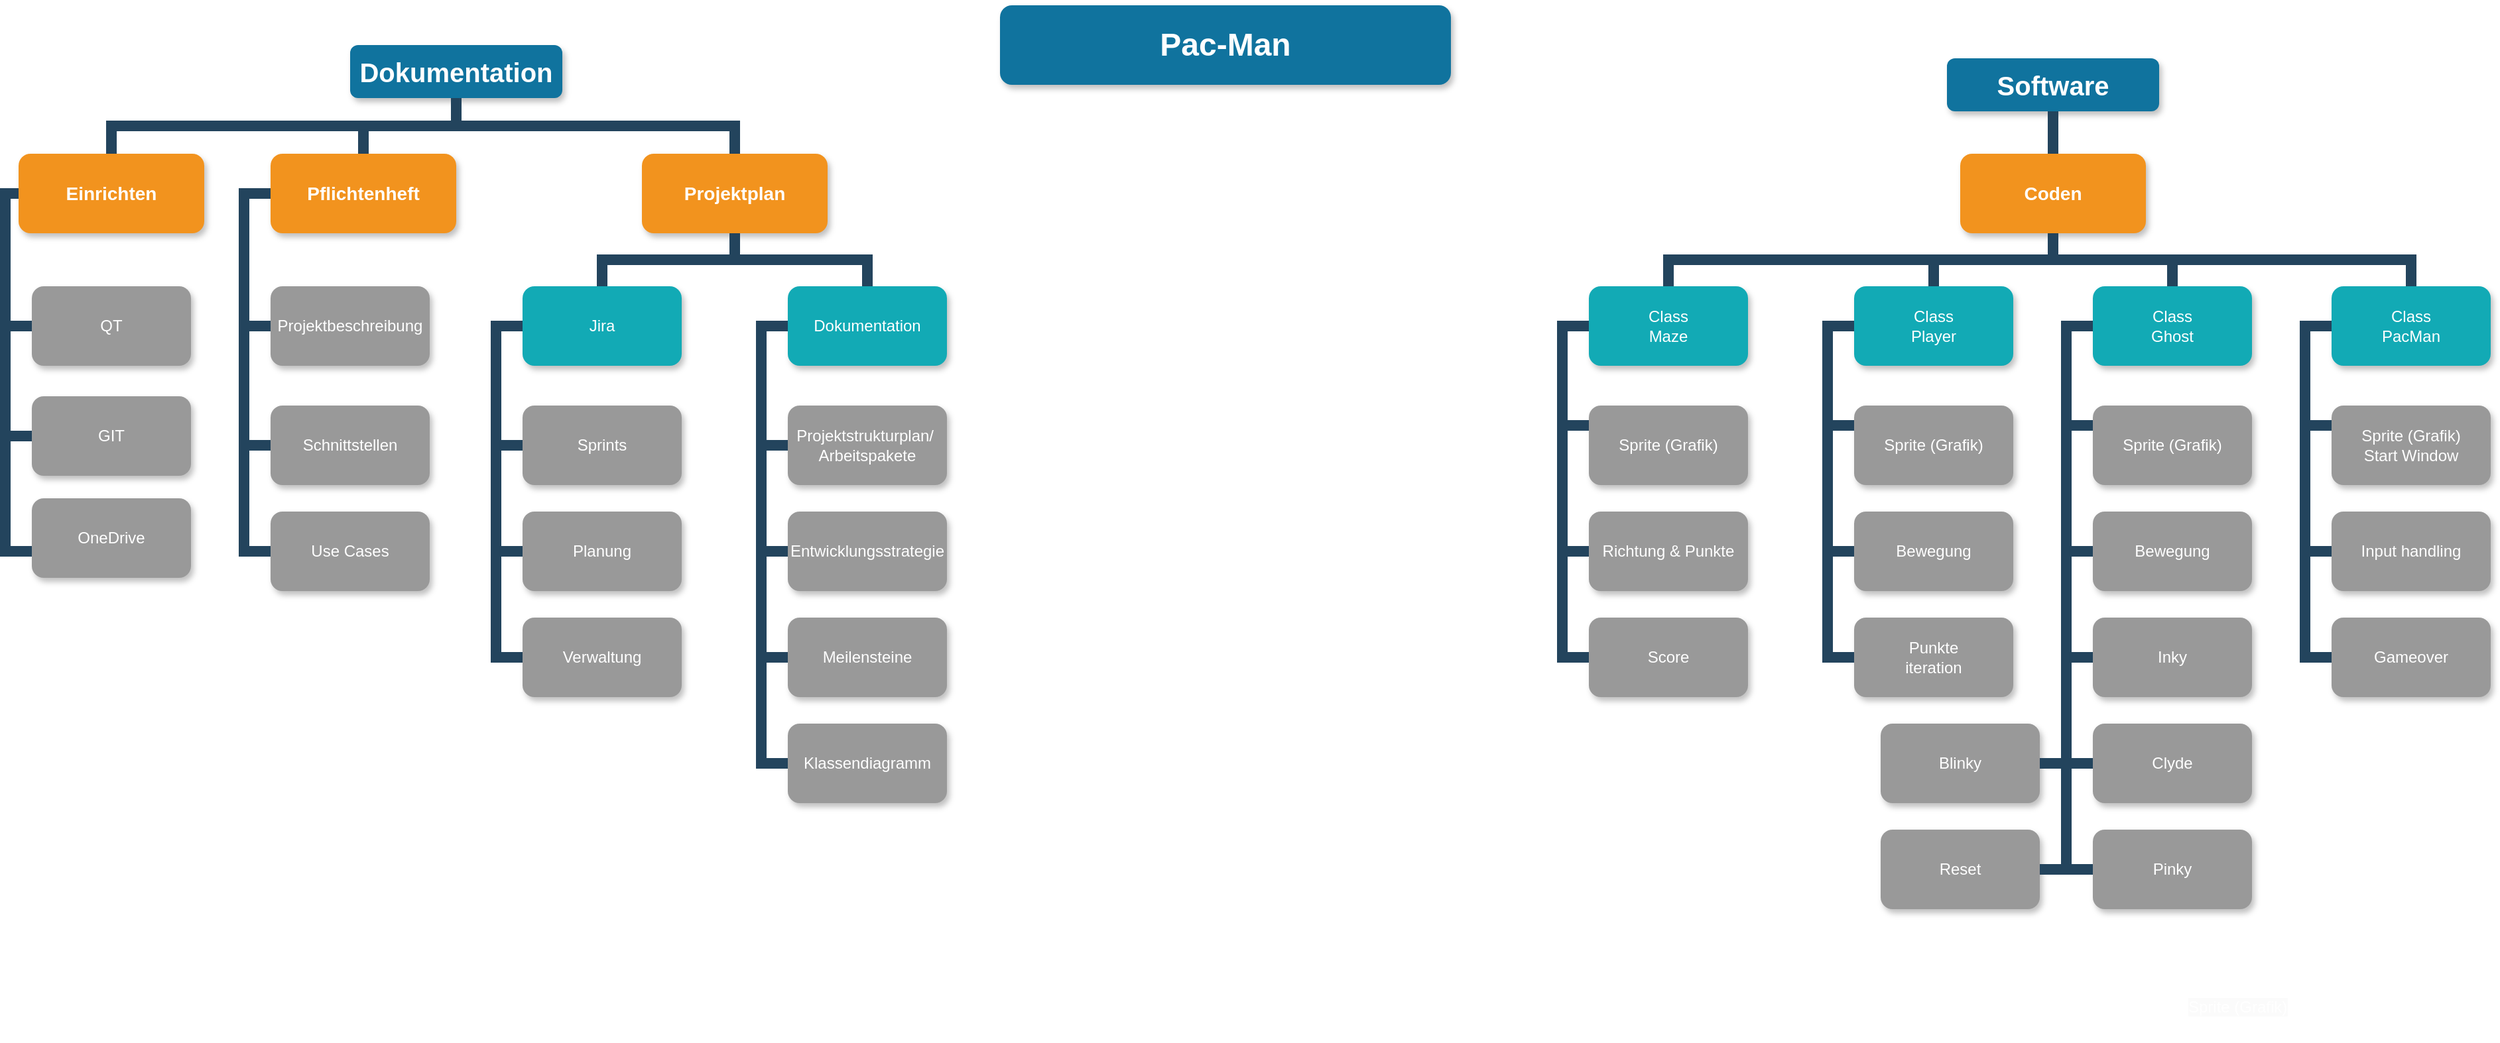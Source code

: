<mxfile version="22.1.5" type="github">
  <diagram name="Page-1" id="64c3da0e-402f-94eb-ee01-a36477274f13">
    <mxGraphModel dx="1134" dy="1466" grid="0" gridSize="10" guides="1" tooltips="1" connect="1" arrows="1" fold="1" page="1" pageScale="1" pageWidth="1169" pageHeight="826" background="none" math="0" shadow="0">
      <root>
        <mxCell id="0" />
        <mxCell id="1" parent="0" />
        <mxCell id="2" value="Dokumentation" style="whiteSpace=wrap;rounded=1;shadow=1;fillColor=#10739E;strokeColor=none;fontColor=#FFFFFF;fontStyle=1;fontSize=20;" parent="1" vertex="1">
          <mxGeometry x="490" y="-780" width="160" height="40" as="geometry" />
        </mxCell>
        <mxCell id="4" value="Einrichten" style="whiteSpace=wrap;rounded=1;fillColor=#F2931E;strokeColor=none;shadow=1;fontColor=#FFFFFF;fontStyle=1;fontSize=14" parent="1" vertex="1">
          <mxGeometry x="240" y="-698.0" width="140" height="60" as="geometry" />
        </mxCell>
        <mxCell id="5" value="Coden" style="whiteSpace=wrap;rounded=1;fillColor=#F2931E;strokeColor=none;shadow=1;fontColor=#FFFFFF;fontStyle=1;fontSize=14" parent="1" vertex="1">
          <mxGeometry x="1704" y="-698.0" width="140" height="60" as="geometry" />
        </mxCell>
        <mxCell id="6" value="Pflichtenheft" style="whiteSpace=wrap;rounded=1;fillColor=#F2931E;strokeColor=none;shadow=1;fontColor=#FFFFFF;fontStyle=1;fontSize=14" parent="1" vertex="1">
          <mxGeometry x="430" y="-698.0" width="140" height="60" as="geometry" />
        </mxCell>
        <mxCell id="7" value="Projektplan" style="whiteSpace=wrap;rounded=1;fillColor=#F2931E;strokeColor=none;shadow=1;fontColor=#FFFFFF;fontStyle=1;fontSize=14" parent="1" vertex="1">
          <mxGeometry x="710" y="-698.0" width="140" height="60" as="geometry" />
        </mxCell>
        <mxCell id="45" value="QT" style="whiteSpace=wrap;rounded=1;fillColor=#999999;strokeColor=none;shadow=1;fontColor=#FFFFFF;fontStyle=0" parent="1" vertex="1">
          <mxGeometry x="250.0" y="-598.0" width="120" height="60" as="geometry" />
        </mxCell>
        <mxCell id="46" value="GIT" style="whiteSpace=wrap;rounded=1;fillColor=#999999;strokeColor=none;shadow=1;fontColor=#FFFFFF;fontStyle=0" parent="1" vertex="1">
          <mxGeometry x="250.0" y="-515.0" width="120" height="60" as="geometry" />
        </mxCell>
        <mxCell id="47" value="OneDrive" style="whiteSpace=wrap;rounded=1;fillColor=#999999;strokeColor=none;shadow=1;fontColor=#FFFFFF;fontStyle=0" parent="1" vertex="1">
          <mxGeometry x="250.0" y="-438.0" width="120" height="60" as="geometry" />
        </mxCell>
        <mxCell id="118" value="" style="edgeStyle=elbowEdgeStyle;elbow=horizontal;rounded=0;fontColor=#000000;endArrow=none;endFill=0;strokeWidth=8;strokeColor=#23445D;exitX=0;exitY=0.5;exitDx=0;exitDy=0;" parent="1" source="4" target="45" edge="1">
          <mxGeometry width="100" height="100" relative="1" as="geometry">
            <mxPoint x="250.0" y="-538" as="sourcePoint" />
            <mxPoint x="240.0" y="-438" as="targetPoint" />
            <Array as="points">
              <mxPoint x="230" y="-488" />
            </Array>
          </mxGeometry>
        </mxCell>
        <mxCell id="119" value="" style="edgeStyle=elbowEdgeStyle;elbow=horizontal;rounded=0;fontColor=#000000;endArrow=none;endFill=0;strokeWidth=8;strokeColor=#23445D;exitX=0;exitY=0.5;exitDx=0;exitDy=0;" parent="1" source="4" target="46" edge="1">
          <mxGeometry width="100" height="100" relative="1" as="geometry">
            <mxPoint x="250" y="-548" as="sourcePoint" />
            <mxPoint x="240.0" y="-358" as="targetPoint" />
            <Array as="points">
              <mxPoint x="230" y="-448" />
            </Array>
          </mxGeometry>
        </mxCell>
        <mxCell id="122" value="" style="edgeStyle=elbowEdgeStyle;elbow=horizontal;rounded=0;fontColor=#000000;endArrow=none;endFill=0;strokeWidth=8;strokeColor=#23445D;exitX=0;exitY=0.5;exitDx=0;exitDy=0;" parent="1" source="4" target="47" edge="1">
          <mxGeometry width="100" height="100" relative="1" as="geometry">
            <mxPoint x="250.0" y="-538" as="sourcePoint" />
            <mxPoint x="240.0" y="-278" as="targetPoint" />
            <Array as="points">
              <mxPoint x="230" y="-398" />
            </Array>
          </mxGeometry>
        </mxCell>
        <mxCell id="135" value="Projektbeschreibung" style="whiteSpace=wrap;rounded=1;fillColor=#999999;strokeColor=none;shadow=1;fontColor=#FFFFFF;fontStyle=0" parent="1" vertex="1">
          <mxGeometry x="430.0" y="-598.0" width="120" height="60" as="geometry" />
        </mxCell>
        <mxCell id="136" value="Schnittstellen" style="whiteSpace=wrap;rounded=1;fillColor=#999999;strokeColor=none;shadow=1;fontColor=#FFFFFF;fontStyle=0" parent="1" vertex="1">
          <mxGeometry x="430.0" y="-508.0" width="120" height="60" as="geometry" />
        </mxCell>
        <mxCell id="137" value="Use Cases" style="whiteSpace=wrap;rounded=1;fillColor=#999999;strokeColor=none;shadow=1;fontColor=#FFFFFF;fontStyle=0" parent="1" vertex="1">
          <mxGeometry x="430.0" y="-428.0" width="120" height="60" as="geometry" />
        </mxCell>
        <mxCell id="145" value="" style="edgeStyle=elbowEdgeStyle;elbow=horizontal;rounded=0;fontColor=#000000;endArrow=none;endFill=0;strokeWidth=8;strokeColor=#23445D;exitX=0;exitY=0.5;exitDx=0;exitDy=0;entryX=0;entryY=0.5;entryDx=0;entryDy=0;" parent="1" source="6" target="135" edge="1">
          <mxGeometry width="100" height="100" relative="1" as="geometry">
            <mxPoint x="450.0" y="-538" as="sourcePoint" />
            <mxPoint x="270.0" y="-438" as="targetPoint" />
            <Array as="points">
              <mxPoint x="410" y="-618" />
            </Array>
          </mxGeometry>
        </mxCell>
        <mxCell id="146" value="" style="edgeStyle=elbowEdgeStyle;elbow=horizontal;rounded=0;fontColor=#000000;endArrow=none;endFill=0;strokeWidth=8;strokeColor=#23445D;exitX=0;exitY=0.5;exitDx=0;exitDy=0;" parent="1" source="6" edge="1">
          <mxGeometry width="100" height="100" relative="1" as="geometry">
            <mxPoint x="450.0" y="-538" as="sourcePoint" />
            <mxPoint x="430" y="-478" as="targetPoint" />
            <Array as="points">
              <mxPoint x="410" y="-588" />
            </Array>
          </mxGeometry>
        </mxCell>
        <mxCell id="155" value="Jira" style="whiteSpace=wrap;rounded=1;fillColor=#12AAB5;strokeColor=none;shadow=1;fontColor=#FFFFFF;" parent="1" vertex="1">
          <mxGeometry x="620.0" y="-598.0" width="120" height="60" as="geometry" />
        </mxCell>
        <mxCell id="156" value="Dokumentation" style="whiteSpace=wrap;rounded=1;fillColor=#12AAB5;strokeColor=none;shadow=1;fontColor=#FFFFFF;" parent="1" vertex="1">
          <mxGeometry x="820.0" y="-598.0" width="120" height="60" as="geometry" />
        </mxCell>
        <mxCell id="157" value="Sprints" style="whiteSpace=wrap;rounded=1;fillColor=#999999;strokeColor=none;shadow=1;fontColor=#FFFFFF;fontStyle=0" parent="1" vertex="1">
          <mxGeometry x="620.0" y="-508.0" width="120" height="60" as="geometry" />
        </mxCell>
        <mxCell id="158" value="Planung" style="whiteSpace=wrap;rounded=1;fillColor=#999999;strokeColor=none;shadow=1;fontColor=#FFFFFF;fontStyle=0" parent="1" vertex="1">
          <mxGeometry x="620" y="-428.0" width="120" height="60" as="geometry" />
        </mxCell>
        <mxCell id="162" value="Projektstrukturplan/ &#xa;Arbeitspakete" style="whiteSpace=wrap;rounded=1;fillColor=#999999;strokeColor=none;shadow=1;fontColor=#FFFFFF;fontStyle=0" parent="1" vertex="1">
          <mxGeometry x="820.0" y="-508.0" width="120" height="60" as="geometry" />
        </mxCell>
        <mxCell id="163" value="Entwicklungsstrategie" style="whiteSpace=wrap;rounded=1;fillColor=#999999;strokeColor=none;shadow=1;fontColor=#FFFFFF;fontStyle=0" parent="1" vertex="1">
          <mxGeometry x="820.0" y="-428.0" width="120" height="60" as="geometry" />
        </mxCell>
        <mxCell id="164" value="Meilensteine" style="whiteSpace=wrap;rounded=1;fillColor=#999999;strokeColor=none;shadow=1;fontColor=#FFFFFF;fontStyle=0" parent="1" vertex="1">
          <mxGeometry x="820.0" y="-348.0" width="120" height="60" as="geometry" />
        </mxCell>
        <mxCell id="166" value="Klassendiagramm" style="whiteSpace=wrap;rounded=1;fillColor=#999999;strokeColor=none;shadow=1;fontColor=#FFFFFF;fontStyle=0" parent="1" vertex="1">
          <mxGeometry x="820.0" y="-268.0" width="120" height="60" as="geometry" />
        </mxCell>
        <mxCell id="167" value="" style="edgeStyle=elbowEdgeStyle;elbow=horizontal;rounded=0;fontColor=#000000;endArrow=none;endFill=0;strokeWidth=8;strokeColor=#23445D;" parent="1" source="155" target="157" edge="1">
          <mxGeometry width="100" height="100" relative="1" as="geometry">
            <mxPoint x="600" y="-568.0" as="sourcePoint" />
            <mxPoint x="610.0" y="-468.0" as="targetPoint" />
            <Array as="points">
              <mxPoint x="600" y="-518.0" />
            </Array>
          </mxGeometry>
        </mxCell>
        <mxCell id="168" value="" style="edgeStyle=elbowEdgeStyle;elbow=horizontal;rounded=0;fontColor=#000000;endArrow=none;endFill=0;strokeWidth=8;strokeColor=#23445D;" parent="1" source="155" target="158" edge="1">
          <mxGeometry width="100" height="100" relative="1" as="geometry">
            <mxPoint x="610" y="-568.0" as="sourcePoint" />
            <mxPoint x="610.0" y="-388.0" as="targetPoint" />
            <Array as="points">
              <mxPoint x="600" y="-478.0" />
            </Array>
          </mxGeometry>
        </mxCell>
        <mxCell id="171" value="" style="edgeStyle=elbowEdgeStyle;elbow=horizontal;rounded=0;fontColor=#000000;endArrow=none;endFill=0;strokeWidth=8;strokeColor=#23445D;entryX=0;entryY=0.5;entryDx=0;entryDy=0;" parent="1" source="155" target="nM1RaoNJ8ZwKY0_cx8vq-289" edge="1">
          <mxGeometry width="100" height="100" relative="1" as="geometry">
            <mxPoint x="610" y="-568.0" as="sourcePoint" />
            <mxPoint x="620" y="-319.5" as="targetPoint" />
            <Array as="points">
              <mxPoint x="600" y="-428.0" />
            </Array>
          </mxGeometry>
        </mxCell>
        <mxCell id="172" value="" style="edgeStyle=elbowEdgeStyle;elbow=horizontal;rounded=0;fontColor=#000000;endArrow=none;endFill=0;strokeWidth=8;strokeColor=#23445D;" parent="1" source="156" target="162" edge="1">
          <mxGeometry width="100" height="100" relative="1" as="geometry">
            <mxPoint x="790" y="-568.0" as="sourcePoint" />
            <mxPoint x="800.0" y="-468.0" as="targetPoint" />
            <Array as="points">
              <mxPoint x="800" y="-518.0" />
            </Array>
          </mxGeometry>
        </mxCell>
        <mxCell id="173" value="" style="edgeStyle=elbowEdgeStyle;elbow=horizontal;rounded=0;fontColor=#000000;endArrow=none;endFill=0;strokeWidth=8;strokeColor=#23445D;" parent="1" source="156" target="163" edge="1">
          <mxGeometry width="100" height="100" relative="1" as="geometry">
            <mxPoint x="800" y="-568.0" as="sourcePoint" />
            <mxPoint x="800.0" y="-388.0" as="targetPoint" />
            <Array as="points">
              <mxPoint x="800" y="-478.0" />
            </Array>
          </mxGeometry>
        </mxCell>
        <mxCell id="174" value="" style="edgeStyle=elbowEdgeStyle;elbow=horizontal;rounded=0;fontColor=#000000;endArrow=none;endFill=0;strokeWidth=8;strokeColor=#23445D;" parent="1" source="156" target="166" edge="1">
          <mxGeometry width="100" height="100" relative="1" as="geometry">
            <mxPoint x="800" y="-568.0" as="sourcePoint" />
            <mxPoint x="800" y="-148.0" as="targetPoint" />
            <Array as="points">
              <mxPoint x="800" y="-358.0" />
            </Array>
          </mxGeometry>
        </mxCell>
        <mxCell id="176" value="" style="edgeStyle=elbowEdgeStyle;elbow=horizontal;rounded=0;fontColor=#000000;endArrow=none;endFill=0;strokeWidth=8;strokeColor=#23445D;" parent="1" source="156" target="164" edge="1">
          <mxGeometry width="100" height="100" relative="1" as="geometry">
            <mxPoint x="800" y="-568.0" as="sourcePoint" />
            <mxPoint x="800.0" y="-308.0" as="targetPoint" />
            <Array as="points">
              <mxPoint x="800" y="-428.0" />
            </Array>
          </mxGeometry>
        </mxCell>
        <mxCell id="199" value="Class&#xa;Maze" style="whiteSpace=wrap;rounded=1;fillColor=#12AAB5;strokeColor=none;shadow=1;fontColor=#FFFFFF;" parent="1" vertex="1">
          <mxGeometry x="1424.0" y="-598.0" width="120" height="60" as="geometry" />
        </mxCell>
        <mxCell id="200" value="Class&#xa;Player" style="whiteSpace=wrap;rounded=1;fillColor=#12AAB5;strokeColor=none;shadow=1;fontColor=#FFFFFF;" parent="1" vertex="1">
          <mxGeometry x="1624" y="-598.0" width="120" height="60" as="geometry" />
        </mxCell>
        <mxCell id="201" value="Sprite (Grafik)" style="whiteSpace=wrap;rounded=1;fillColor=#999999;strokeColor=none;shadow=1;fontColor=#FFFFFF;fontStyle=0" parent="1" vertex="1">
          <mxGeometry x="1424.0" y="-508.0" width="120" height="60" as="geometry" />
        </mxCell>
        <mxCell id="202" value="Richtung &amp; Punkte" style="whiteSpace=wrap;rounded=1;fillColor=#999999;strokeColor=none;shadow=1;fontColor=#FFFFFF;fontStyle=0" parent="1" vertex="1">
          <mxGeometry x="1424" y="-428.0" width="120" height="60" as="geometry" />
        </mxCell>
        <mxCell id="203" value="Score" style="whiteSpace=wrap;rounded=1;fillColor=#999999;strokeColor=none;shadow=1;fontColor=#FFFFFF;fontStyle=0" parent="1" vertex="1">
          <mxGeometry x="1424.0" y="-348.0" width="120" height="60" as="geometry" />
        </mxCell>
        <mxCell id="206" value="Sprite (Grafik)" style="whiteSpace=wrap;rounded=1;fillColor=#999999;strokeColor=none;shadow=1;fontColor=#FFFFFF;fontStyle=0" parent="1" vertex="1">
          <mxGeometry x="1624.0" y="-508.0" width="120" height="60" as="geometry" />
        </mxCell>
        <mxCell id="207" value="Bewegung" style="whiteSpace=wrap;rounded=1;fillColor=#999999;strokeColor=none;shadow=1;fontColor=#FFFFFF;fontStyle=0" parent="1" vertex="1">
          <mxGeometry x="1624.0" y="-428.0" width="120" height="60" as="geometry" />
        </mxCell>
        <mxCell id="208" value="Punkte&#xa;iteration" style="whiteSpace=wrap;rounded=1;fillColor=#999999;strokeColor=none;shadow=1;fontColor=#FFFFFF;fontStyle=0" parent="1" vertex="1">
          <mxGeometry x="1624.0" y="-348.0" width="120" height="60" as="geometry" />
        </mxCell>
        <mxCell id="211" value="" style="edgeStyle=elbowEdgeStyle;elbow=horizontal;rounded=0;fontColor=#000000;endArrow=none;endFill=0;strokeWidth=8;strokeColor=#23445D;" parent="1" source="199" target="201" edge="1">
          <mxGeometry width="100" height="100" relative="1" as="geometry">
            <mxPoint x="1404" y="-543" as="sourcePoint" />
            <mxPoint x="1414.0" y="-443.0" as="targetPoint" />
            <Array as="points">
              <mxPoint x="1404" y="-493.0" />
            </Array>
          </mxGeometry>
        </mxCell>
        <mxCell id="212" value="" style="edgeStyle=elbowEdgeStyle;elbow=horizontal;rounded=0;fontColor=#000000;endArrow=none;endFill=0;strokeWidth=8;strokeColor=#23445D;" parent="1" source="199" target="202" edge="1">
          <mxGeometry width="100" height="100" relative="1" as="geometry">
            <mxPoint x="1414" y="-543.0" as="sourcePoint" />
            <mxPoint x="1414.0" y="-363.0" as="targetPoint" />
            <Array as="points">
              <mxPoint x="1404" y="-453.0" />
            </Array>
          </mxGeometry>
        </mxCell>
        <mxCell id="215" value="" style="edgeStyle=elbowEdgeStyle;elbow=horizontal;rounded=0;fontColor=#000000;endArrow=none;endFill=0;strokeWidth=8;strokeColor=#23445D;" parent="1" source="199" target="203" edge="1">
          <mxGeometry width="100" height="100" relative="1" as="geometry">
            <mxPoint x="1414" y="-543.0" as="sourcePoint" />
            <mxPoint x="1414.0" y="-283.0" as="targetPoint" />
            <Array as="points">
              <mxPoint x="1404" y="-403.0" />
            </Array>
          </mxGeometry>
        </mxCell>
        <mxCell id="216" value="" style="edgeStyle=elbowEdgeStyle;elbow=horizontal;rounded=0;fontColor=#000000;endArrow=none;endFill=0;strokeWidth=8;strokeColor=#23445D;" parent="1" source="200" target="206" edge="1">
          <mxGeometry width="100" height="100" relative="1" as="geometry">
            <mxPoint x="1594" y="-543" as="sourcePoint" />
            <mxPoint x="1604.0" y="-443.0" as="targetPoint" />
            <Array as="points">
              <mxPoint x="1604" y="-493.0" />
            </Array>
          </mxGeometry>
        </mxCell>
        <mxCell id="217" value="" style="edgeStyle=elbowEdgeStyle;elbow=horizontal;rounded=0;fontColor=#000000;endArrow=none;endFill=0;strokeWidth=8;strokeColor=#23445D;" parent="1" source="200" target="207" edge="1">
          <mxGeometry width="100" height="100" relative="1" as="geometry">
            <mxPoint x="1604" y="-543.0" as="sourcePoint" />
            <mxPoint x="1604" y="-363.0" as="targetPoint" />
            <Array as="points">
              <mxPoint x="1604" y="-453.0" />
            </Array>
          </mxGeometry>
        </mxCell>
        <mxCell id="220" value="" style="edgeStyle=elbowEdgeStyle;elbow=horizontal;rounded=0;fontColor=#000000;endArrow=none;endFill=0;strokeWidth=8;strokeColor=#23445D;" parent="1" source="200" target="208" edge="1">
          <mxGeometry width="100" height="100" relative="1" as="geometry">
            <mxPoint x="1604" y="-543.0" as="sourcePoint" />
            <mxPoint x="1604" y="-283.0" as="targetPoint" />
            <Array as="points">
              <mxPoint x="1604" y="-403.0" />
            </Array>
          </mxGeometry>
        </mxCell>
        <mxCell id="223" value="" style="edgeStyle=elbowEdgeStyle;elbow=vertical;rounded=0;fontColor=#000000;endArrow=none;endFill=0;strokeWidth=8;strokeColor=#23445D;" parent="1" source="7" target="155" edge="1">
          <mxGeometry width="100" height="100" relative="1" as="geometry">
            <mxPoint x="780" y="-568" as="sourcePoint" />
            <mxPoint x="680" y="-678" as="targetPoint" />
          </mxGeometry>
        </mxCell>
        <mxCell id="224" value="" style="edgeStyle=elbowEdgeStyle;elbow=vertical;rounded=0;fontColor=#000000;endArrow=none;endFill=0;strokeWidth=8;strokeColor=#23445D;" parent="1" source="7" target="156" edge="1">
          <mxGeometry width="100" height="100" relative="1" as="geometry">
            <mxPoint x="870" y="-578" as="sourcePoint" />
            <mxPoint x="970" y="-678" as="targetPoint" />
          </mxGeometry>
        </mxCell>
        <mxCell id="227" value="" style="edgeStyle=elbowEdgeStyle;elbow=vertical;rounded=0;fontColor=#000000;endArrow=none;endFill=0;strokeWidth=8;strokeColor=#23445D;" parent="1" source="5" target="199" edge="1">
          <mxGeometry width="100" height="100" relative="1" as="geometry">
            <mxPoint x="1404" y="-583" as="sourcePoint" />
            <mxPoint x="1504" y="-683" as="targetPoint" />
            <Array as="points" />
          </mxGeometry>
        </mxCell>
        <mxCell id="228" value="" style="edgeStyle=elbowEdgeStyle;elbow=vertical;rounded=0;fontColor=#000000;endArrow=none;endFill=0;strokeWidth=8;strokeColor=#23445D;" parent="1" source="5" target="200" edge="1">
          <mxGeometry width="100" height="100" relative="1" as="geometry">
            <mxPoint x="1664" y="-583" as="sourcePoint" />
            <mxPoint x="1764" y="-683" as="targetPoint" />
          </mxGeometry>
        </mxCell>
        <mxCell id="nM1RaoNJ8ZwKY0_cx8vq-235" value="Pac-Man" style="whiteSpace=wrap;rounded=1;shadow=1;fillColor=#10739E;strokeColor=none;fontColor=#FFFFFF;fontStyle=1;fontSize=24" vertex="1" parent="1">
          <mxGeometry x="980" y="-810" width="340" height="60" as="geometry" />
        </mxCell>
        <mxCell id="nM1RaoNJ8ZwKY0_cx8vq-236" value="Software" style="whiteSpace=wrap;rounded=1;shadow=1;fillColor=#10739E;strokeColor=none;fontColor=#FFFFFF;fontStyle=1;fontSize=20;" vertex="1" parent="1">
          <mxGeometry x="1694" y="-770" width="160" height="40" as="geometry" />
        </mxCell>
        <mxCell id="nM1RaoNJ8ZwKY0_cx8vq-249" value="Class&#xa;Ghost" style="whiteSpace=wrap;rounded=1;fillColor=#12AAB5;strokeColor=none;shadow=1;fontColor=#FFFFFF;" vertex="1" parent="1">
          <mxGeometry x="1804" y="-598.0" width="120" height="60" as="geometry" />
        </mxCell>
        <mxCell id="nM1RaoNJ8ZwKY0_cx8vq-250" value="Sprite (Grafik)" style="whiteSpace=wrap;rounded=1;fillColor=#999999;strokeColor=none;shadow=1;fontColor=#FFFFFF;fontStyle=0" vertex="1" parent="1">
          <mxGeometry x="1804.0" y="-508.0" width="120" height="60" as="geometry" />
        </mxCell>
        <mxCell id="nM1RaoNJ8ZwKY0_cx8vq-251" value="Bewegung" style="whiteSpace=wrap;rounded=1;fillColor=#999999;strokeColor=none;shadow=1;fontColor=#FFFFFF;fontStyle=0" vertex="1" parent="1">
          <mxGeometry x="1804.0" y="-428.0" width="120" height="60" as="geometry" />
        </mxCell>
        <mxCell id="nM1RaoNJ8ZwKY0_cx8vq-252" value="Inky" style="whiteSpace=wrap;rounded=1;fillColor=#999999;strokeColor=none;shadow=1;fontColor=#FFFFFF;fontStyle=0" vertex="1" parent="1">
          <mxGeometry x="1804.0" y="-348.0" width="120" height="60" as="geometry" />
        </mxCell>
        <mxCell id="nM1RaoNJ8ZwKY0_cx8vq-253" value="Clyde" style="whiteSpace=wrap;rounded=1;fillColor=#999999;strokeColor=none;shadow=1;fontColor=#FFFFFF;fontStyle=0" vertex="1" parent="1">
          <mxGeometry x="1804.0" y="-268.0" width="120" height="60" as="geometry" />
        </mxCell>
        <mxCell id="nM1RaoNJ8ZwKY0_cx8vq-254" value="Pinky" style="whiteSpace=wrap;rounded=1;fillColor=#999999;strokeColor=none;shadow=1;fontColor=#FFFFFF;fontStyle=0" vertex="1" parent="1">
          <mxGeometry x="1804" y="-188.0" width="120" height="60" as="geometry" />
        </mxCell>
        <mxCell id="nM1RaoNJ8ZwKY0_cx8vq-255" value="" style="edgeStyle=elbowEdgeStyle;elbow=horizontal;rounded=0;fontColor=#000000;endArrow=none;endFill=0;strokeWidth=8;strokeColor=#23445D;" edge="1" parent="1" source="nM1RaoNJ8ZwKY0_cx8vq-249" target="nM1RaoNJ8ZwKY0_cx8vq-250">
          <mxGeometry width="100" height="100" relative="1" as="geometry">
            <mxPoint x="1774" y="-543" as="sourcePoint" />
            <mxPoint x="1784.0" y="-443.0" as="targetPoint" />
            <Array as="points">
              <mxPoint x="1784" y="-493.0" />
            </Array>
          </mxGeometry>
        </mxCell>
        <mxCell id="nM1RaoNJ8ZwKY0_cx8vq-256" value="" style="edgeStyle=elbowEdgeStyle;elbow=horizontal;rounded=0;fontColor=#000000;endArrow=none;endFill=0;strokeWidth=8;strokeColor=#23445D;" edge="1" parent="1" source="nM1RaoNJ8ZwKY0_cx8vq-249" target="nM1RaoNJ8ZwKY0_cx8vq-251">
          <mxGeometry width="100" height="100" relative="1" as="geometry">
            <mxPoint x="1784" y="-543.0" as="sourcePoint" />
            <mxPoint x="1784" y="-363.0" as="targetPoint" />
            <Array as="points">
              <mxPoint x="1784" y="-453.0" />
            </Array>
          </mxGeometry>
        </mxCell>
        <mxCell id="nM1RaoNJ8ZwKY0_cx8vq-257" value="" style="edgeStyle=elbowEdgeStyle;elbow=horizontal;rounded=0;fontColor=#000000;endArrow=none;endFill=0;strokeWidth=8;strokeColor=#23445D;" edge="1" parent="1" source="nM1RaoNJ8ZwKY0_cx8vq-249" target="nM1RaoNJ8ZwKY0_cx8vq-254">
          <mxGeometry width="100" height="100" relative="1" as="geometry">
            <mxPoint x="1784" y="-543.0" as="sourcePoint" />
            <mxPoint x="1784" y="-123.0" as="targetPoint" />
            <Array as="points">
              <mxPoint x="1784" y="-333.0" />
            </Array>
          </mxGeometry>
        </mxCell>
        <mxCell id="nM1RaoNJ8ZwKY0_cx8vq-258" value="" style="edgeStyle=elbowEdgeStyle;elbow=horizontal;rounded=0;fontColor=#000000;endArrow=none;endFill=0;strokeWidth=8;strokeColor=#23445D;" edge="1" parent="1" source="nM1RaoNJ8ZwKY0_cx8vq-249" target="nM1RaoNJ8ZwKY0_cx8vq-253">
          <mxGeometry width="100" height="100" relative="1" as="geometry">
            <mxPoint x="1784" y="-543.0" as="sourcePoint" />
            <mxPoint x="1784" y="-203.0" as="targetPoint" />
            <Array as="points">
              <mxPoint x="1784" y="-373.0" />
            </Array>
          </mxGeometry>
        </mxCell>
        <mxCell id="nM1RaoNJ8ZwKY0_cx8vq-259" value="" style="edgeStyle=elbowEdgeStyle;elbow=horizontal;rounded=0;fontColor=#000000;endArrow=none;endFill=0;strokeWidth=8;strokeColor=#23445D;" edge="1" parent="1" source="nM1RaoNJ8ZwKY0_cx8vq-249" target="nM1RaoNJ8ZwKY0_cx8vq-252">
          <mxGeometry width="100" height="100" relative="1" as="geometry">
            <mxPoint x="1784" y="-543.0" as="sourcePoint" />
            <mxPoint x="1784" y="-283.0" as="targetPoint" />
            <Array as="points">
              <mxPoint x="1784" y="-403.0" />
            </Array>
          </mxGeometry>
        </mxCell>
        <mxCell id="nM1RaoNJ8ZwKY0_cx8vq-260" value="Class&#xa;PacMan" style="whiteSpace=wrap;rounded=1;fillColor=#12AAB5;strokeColor=none;shadow=1;fontColor=#FFFFFF;" vertex="1" parent="1">
          <mxGeometry x="1984" y="-598.0" width="120" height="60" as="geometry" />
        </mxCell>
        <mxCell id="nM1RaoNJ8ZwKY0_cx8vq-261" value="Sprite (Grafik)&lt;br&gt;Start Window" style="whiteSpace=wrap;rounded=1;fillColor=#999999;strokeColor=none;shadow=1;fontColor=#FFFFFF;fontStyle=0;html=1;" vertex="1" parent="1">
          <mxGeometry x="1984.0" y="-508.0" width="120" height="60" as="geometry" />
        </mxCell>
        <mxCell id="nM1RaoNJ8ZwKY0_cx8vq-262" value="Input handling" style="whiteSpace=wrap;rounded=1;fillColor=#999999;strokeColor=none;shadow=1;fontColor=#FFFFFF;fontStyle=0" vertex="1" parent="1">
          <mxGeometry x="1984.0" y="-428.0" width="120" height="60" as="geometry" />
        </mxCell>
        <mxCell id="nM1RaoNJ8ZwKY0_cx8vq-263" value="Gameover" style="whiteSpace=wrap;rounded=1;fillColor=#999999;strokeColor=none;shadow=1;fontColor=#FFFFFF;fontStyle=0" vertex="1" parent="1">
          <mxGeometry x="1984.0" y="-348.0" width="120" height="60" as="geometry" />
        </mxCell>
        <mxCell id="nM1RaoNJ8ZwKY0_cx8vq-266" value="" style="edgeStyle=elbowEdgeStyle;elbow=horizontal;rounded=0;fontColor=#000000;endArrow=none;endFill=0;strokeWidth=8;strokeColor=#23445D;" edge="1" parent="1" source="nM1RaoNJ8ZwKY0_cx8vq-260" target="nM1RaoNJ8ZwKY0_cx8vq-261">
          <mxGeometry width="100" height="100" relative="1" as="geometry">
            <mxPoint x="1954" y="-543" as="sourcePoint" />
            <mxPoint x="1964.0" y="-443.0" as="targetPoint" />
            <Array as="points">
              <mxPoint x="1964" y="-493.0" />
            </Array>
          </mxGeometry>
        </mxCell>
        <mxCell id="nM1RaoNJ8ZwKY0_cx8vq-267" value="" style="edgeStyle=elbowEdgeStyle;elbow=horizontal;rounded=0;fontColor=#000000;endArrow=none;endFill=0;strokeWidth=8;strokeColor=#23445D;" edge="1" parent="1" source="nM1RaoNJ8ZwKY0_cx8vq-260" target="nM1RaoNJ8ZwKY0_cx8vq-262">
          <mxGeometry width="100" height="100" relative="1" as="geometry">
            <mxPoint x="1964" y="-543.0" as="sourcePoint" />
            <mxPoint x="1964" y="-363.0" as="targetPoint" />
            <Array as="points">
              <mxPoint x="1964" y="-453.0" />
            </Array>
          </mxGeometry>
        </mxCell>
        <mxCell id="nM1RaoNJ8ZwKY0_cx8vq-270" value="" style="edgeStyle=elbowEdgeStyle;elbow=horizontal;rounded=0;fontColor=#000000;endArrow=none;endFill=0;strokeWidth=8;strokeColor=#23445D;" edge="1" parent="1" source="nM1RaoNJ8ZwKY0_cx8vq-260" target="nM1RaoNJ8ZwKY0_cx8vq-263">
          <mxGeometry width="100" height="100" relative="1" as="geometry">
            <mxPoint x="1964" y="-543.0" as="sourcePoint" />
            <mxPoint x="1964" y="-283.0" as="targetPoint" />
            <Array as="points">
              <mxPoint x="1964" y="-403.0" />
            </Array>
          </mxGeometry>
        </mxCell>
        <mxCell id="nM1RaoNJ8ZwKY0_cx8vq-272" value="" style="edgeStyle=elbowEdgeStyle;elbow=vertical;rounded=0;fontColor=#000000;endArrow=none;endFill=0;strokeWidth=8;strokeColor=#23445D;entryX=0.5;entryY=0;entryDx=0;entryDy=0;exitX=0.5;exitY=1;exitDx=0;exitDy=0;" edge="1" parent="1" source="5" target="nM1RaoNJ8ZwKY0_cx8vq-249">
          <mxGeometry width="100" height="100" relative="1" as="geometry">
            <mxPoint x="2084" y="-768.0" as="sourcePoint" />
            <mxPoint x="2194" y="-698.0" as="targetPoint" />
            <Array as="points" />
          </mxGeometry>
        </mxCell>
        <mxCell id="nM1RaoNJ8ZwKY0_cx8vq-274" value="" style="edgeStyle=elbowEdgeStyle;elbow=vertical;rounded=0;fontColor=#000000;endArrow=none;endFill=0;strokeWidth=8;strokeColor=#23445D;entryX=0.5;entryY=0;entryDx=0;entryDy=0;exitX=0.5;exitY=1;exitDx=0;exitDy=0;" edge="1" parent="1" source="5" target="nM1RaoNJ8ZwKY0_cx8vq-260">
          <mxGeometry width="100" height="100" relative="1" as="geometry">
            <mxPoint x="1784" y="-628" as="sourcePoint" />
            <mxPoint x="1874" y="-588" as="targetPoint" />
            <Array as="points" />
          </mxGeometry>
        </mxCell>
        <mxCell id="nM1RaoNJ8ZwKY0_cx8vq-275" value="&lt;span style=&quot;color: rgb(255, 255, 255); font-family: Helvetica; font-size: 12px; font-style: normal; font-variant-ligatures: normal; font-variant-caps: normal; font-weight: 400; letter-spacing: normal; orphans: 2; text-align: center; text-indent: 0px; text-transform: none; widows: 2; word-spacing: 0px; -webkit-text-stroke-width: 0px; background-color: rgb(251, 251, 251); text-decoration-thickness: initial; text-decoration-style: initial; text-decoration-color: initial; float: none; display: inline !important;&quot;&gt;Sprite (Grafik)&lt;/span&gt;" style="text;whiteSpace=wrap;html=1;" vertex="1" parent="1">
          <mxGeometry x="1874" y="-68" width="110" height="40" as="geometry" />
        </mxCell>
        <mxCell id="nM1RaoNJ8ZwKY0_cx8vq-277" value="Blinky" style="whiteSpace=wrap;rounded=1;fillColor=#999999;strokeColor=none;shadow=1;fontColor=#FFFFFF;fontStyle=0" vertex="1" parent="1">
          <mxGeometry x="1644" y="-268.0" width="120" height="60" as="geometry" />
        </mxCell>
        <mxCell id="nM1RaoNJ8ZwKY0_cx8vq-278" value="" style="edgeStyle=elbowEdgeStyle;elbow=horizontal;rounded=0;fontColor=#000000;endArrow=none;endFill=0;strokeWidth=8;strokeColor=#23445D;entryX=1;entryY=0.5;entryDx=0;entryDy=0;exitX=0;exitY=0.5;exitDx=0;exitDy=0;" edge="1" parent="1" source="nM1RaoNJ8ZwKY0_cx8vq-249" target="nM1RaoNJ8ZwKY0_cx8vq-277">
          <mxGeometry width="100" height="100" relative="1" as="geometry">
            <mxPoint x="1814" y="-558" as="sourcePoint" />
            <mxPoint x="1814" y="-148" as="targetPoint" />
            <Array as="points">
              <mxPoint x="1784" y="-398" />
              <mxPoint x="1784" y="-318" />
            </Array>
          </mxGeometry>
        </mxCell>
        <mxCell id="nM1RaoNJ8ZwKY0_cx8vq-280" value="Reset" style="whiteSpace=wrap;rounded=1;fillColor=#999999;strokeColor=none;shadow=1;fontColor=#FFFFFF;fontStyle=0" vertex="1" parent="1">
          <mxGeometry x="1644.0" y="-188.0" width="120" height="60" as="geometry" />
        </mxCell>
        <mxCell id="nM1RaoNJ8ZwKY0_cx8vq-281" value="" style="edgeStyle=elbowEdgeStyle;elbow=horizontal;rounded=0;fontColor=#000000;endArrow=none;endFill=0;strokeWidth=8;strokeColor=#23445D;entryX=1;entryY=0.5;entryDx=0;entryDy=0;exitX=0;exitY=0.5;exitDx=0;exitDy=0;" edge="1" parent="1" source="nM1RaoNJ8ZwKY0_cx8vq-249" target="nM1RaoNJ8ZwKY0_cx8vq-280">
          <mxGeometry width="100" height="100" relative="1" as="geometry">
            <mxPoint x="1814" y="-558" as="sourcePoint" />
            <mxPoint x="1754" y="-228" as="targetPoint" />
            <Array as="points">
              <mxPoint x="1784" y="-368" />
              <mxPoint x="1794" y="-308" />
            </Array>
          </mxGeometry>
        </mxCell>
        <mxCell id="nM1RaoNJ8ZwKY0_cx8vq-283" value="" style="edgeStyle=elbowEdgeStyle;elbow=vertical;rounded=0;fontColor=#000000;endArrow=none;endFill=0;strokeWidth=8;strokeColor=#23445D;entryX=0.5;entryY=1;entryDx=0;entryDy=0;exitX=0.5;exitY=0;exitDx=0;exitDy=0;" edge="1" parent="1" source="5" target="nM1RaoNJ8ZwKY0_cx8vq-236">
          <mxGeometry width="100" height="100" relative="1" as="geometry">
            <mxPoint x="1780" y="-690" as="sourcePoint" />
            <mxPoint x="890" y="-588" as="targetPoint" />
          </mxGeometry>
        </mxCell>
        <mxCell id="nM1RaoNJ8ZwKY0_cx8vq-284" value="" style="edgeStyle=elbowEdgeStyle;elbow=vertical;rounded=0;fontColor=#000000;endArrow=none;endFill=0;strokeWidth=8;strokeColor=#23445D;exitX=0.5;exitY=1;exitDx=0;exitDy=0;entryX=0.5;entryY=0;entryDx=0;entryDy=0;" edge="1" parent="1" source="2" target="7">
          <mxGeometry width="100" height="100" relative="1" as="geometry">
            <mxPoint x="800" y="-618" as="sourcePoint" />
            <mxPoint x="900" y="-578" as="targetPoint" />
          </mxGeometry>
        </mxCell>
        <mxCell id="nM1RaoNJ8ZwKY0_cx8vq-285" value="" style="edgeStyle=elbowEdgeStyle;elbow=vertical;rounded=0;fontColor=#000000;endArrow=none;endFill=0;strokeWidth=8;strokeColor=#23445D;entryX=0.5;entryY=1;entryDx=0;entryDy=0;exitX=0.5;exitY=0;exitDx=0;exitDy=0;" edge="1" parent="1" source="4" target="2">
          <mxGeometry width="100" height="100" relative="1" as="geometry">
            <mxPoint x="810" y="-608" as="sourcePoint" />
            <mxPoint x="910" y="-568" as="targetPoint" />
          </mxGeometry>
        </mxCell>
        <mxCell id="nM1RaoNJ8ZwKY0_cx8vq-286" value="" style="edgeStyle=elbowEdgeStyle;elbow=vertical;rounded=0;fontColor=#000000;endArrow=none;endFill=0;strokeWidth=8;strokeColor=#23445D;exitX=0.5;exitY=0;exitDx=0;exitDy=0;entryX=0.5;entryY=1;entryDx=0;entryDy=0;" edge="1" parent="1" source="6" target="2">
          <mxGeometry width="100" height="100" relative="1" as="geometry">
            <mxPoint x="820" y="-598" as="sourcePoint" />
            <mxPoint x="920" y="-558" as="targetPoint" />
          </mxGeometry>
        </mxCell>
        <mxCell id="nM1RaoNJ8ZwKY0_cx8vq-287" value="" style="edgeStyle=elbowEdgeStyle;elbow=horizontal;rounded=0;fontColor=#000000;endArrow=none;endFill=0;strokeWidth=8;strokeColor=#23445D;entryX=0;entryY=0.5;entryDx=0;entryDy=0;" edge="1" parent="1" source="6" target="137">
          <mxGeometry width="100" height="100" relative="1" as="geometry">
            <mxPoint x="426" y="-679" as="sourcePoint" />
            <mxPoint x="440" y="-468" as="targetPoint" />
            <Array as="points">
              <mxPoint x="410" y="-546" />
            </Array>
          </mxGeometry>
        </mxCell>
        <mxCell id="nM1RaoNJ8ZwKY0_cx8vq-289" value="Verwaltung" style="whiteSpace=wrap;rounded=1;fillColor=#999999;strokeColor=none;shadow=1;fontColor=#FFFFFF;fontStyle=0" vertex="1" parent="1">
          <mxGeometry x="620.0" y="-348.0" width="120" height="60" as="geometry" />
        </mxCell>
      </root>
    </mxGraphModel>
  </diagram>
</mxfile>
